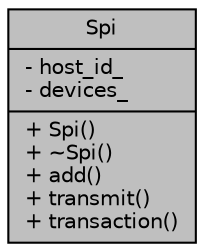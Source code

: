 digraph "Spi"
{
 // LATEX_PDF_SIZE
  edge [fontname="Helvetica",fontsize="10",labelfontname="Helvetica",labelfontsize="10"];
  node [fontname="Helvetica",fontsize="10",shape=record];
  Node1 [label="{Spi\n|- host_id_\l- devices_\l|+ Spi()\l+ ~Spi()\l+ add()\l+ transmit()\l+ transaction()\l}",height=0.2,width=0.4,color="black", fillcolor="grey75", style="filled", fontcolor="black",tooltip=" "];
}
